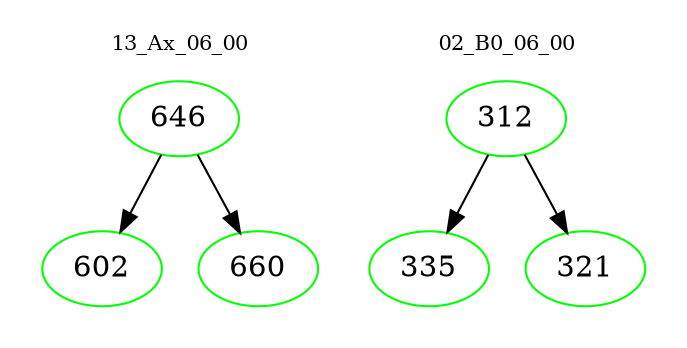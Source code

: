 digraph{
subgraph cluster_0 {
color = white
label = "13_Ax_06_00";
fontsize=10;
T0_646 [label="646", color="green"]
T0_646 -> T0_602 [color="black"]
T0_602 [label="602", color="green"]
T0_646 -> T0_660 [color="black"]
T0_660 [label="660", color="green"]
}
subgraph cluster_1 {
color = white
label = "02_B0_06_00";
fontsize=10;
T1_312 [label="312", color="green"]
T1_312 -> T1_335 [color="black"]
T1_335 [label="335", color="green"]
T1_312 -> T1_321 [color="black"]
T1_321 [label="321", color="green"]
}
}
